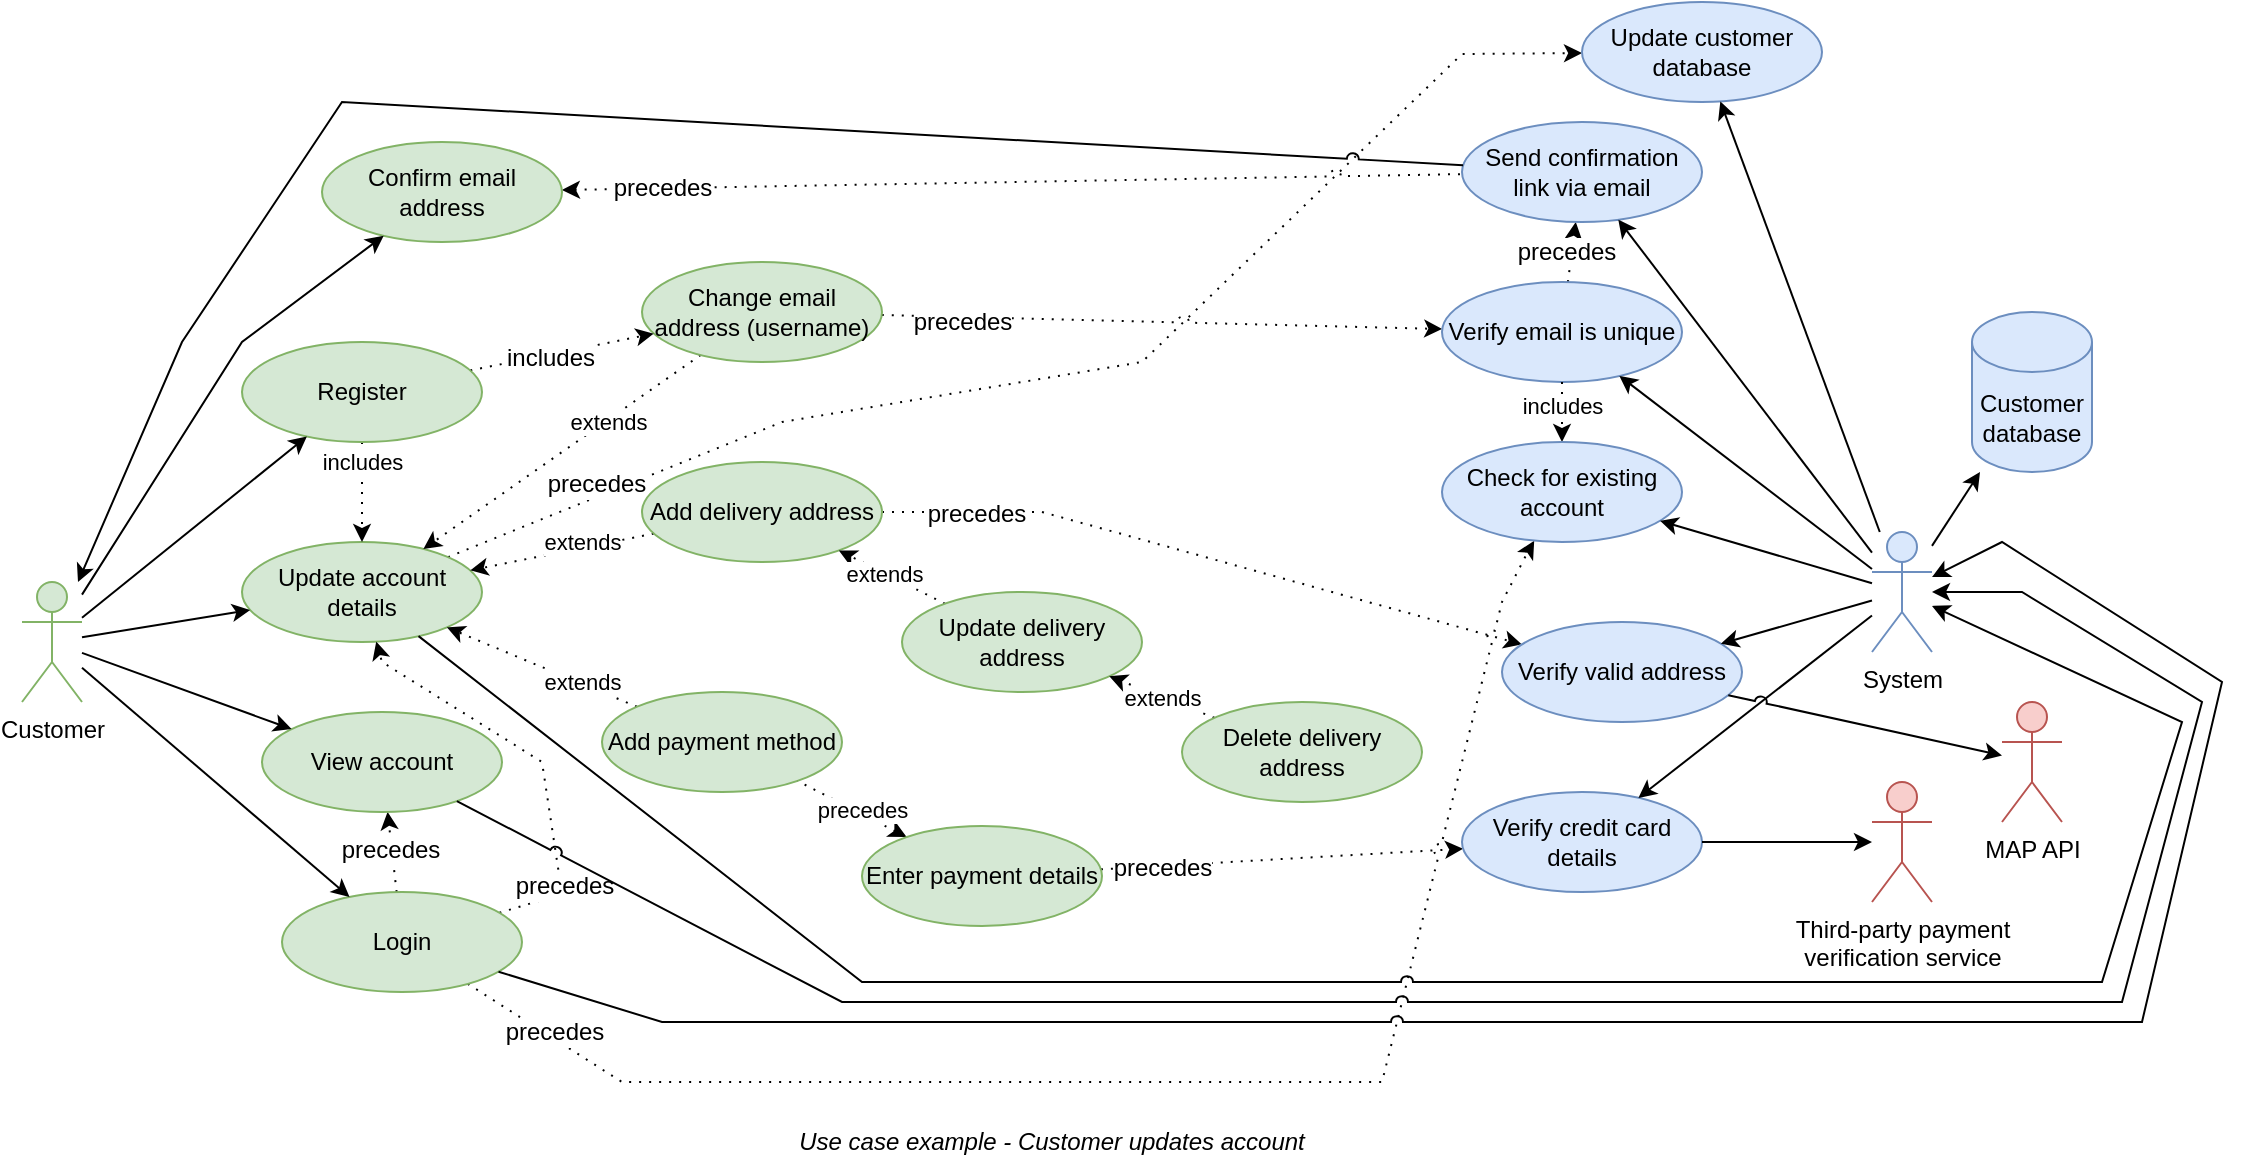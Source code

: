 <mxfile version="24.7.17">
  <diagram id="XOnag8xoFiaOOmy9v_93" name="Page-1">
    <mxGraphModel dx="1936" dy="1028" grid="1" gridSize="10" guides="1" tooltips="1" connect="1" arrows="1" fold="1" page="1" pageScale="1" pageWidth="2336" pageHeight="1654" math="0" shadow="0">
      <root>
        <mxCell id="_vKOgibNYJb6RkX7hGH7-0" />
        <mxCell id="_vKOgibNYJb6RkX7hGH7-1" parent="_vKOgibNYJb6RkX7hGH7-0" />
        <mxCell id="_vKOgibNYJb6RkX7hGH7-7" value="Customer" style="shape=umlActor;verticalLabelPosition=bottom;verticalAlign=top;html=1;fontFamily=Helvetica;fontSize=12;align=center;strokeColor=#82b366;strokeWidth=1;fillColor=#d5e8d4;" parent="_vKOgibNYJb6RkX7hGH7-1" vertex="1">
          <mxGeometry x="810" y="730" width="30" height="60" as="geometry" />
        </mxCell>
        <mxCell id="_vKOgibNYJb6RkX7hGH7-103" style="edgeStyle=none;rounded=0;jumpStyle=arc;orthogonalLoop=1;jettySize=auto;html=1;fontSize=12;fontColor=#000000;dashed=1;dashPattern=1 4;" parent="_vKOgibNYJb6RkX7hGH7-1" source="_vKOgibNYJb6RkX7hGH7-8" target="_vKOgibNYJb6RkX7hGH7-100" edge="1">
          <mxGeometry relative="1" as="geometry">
            <Array as="points">
              <mxPoint x="1190" y="650" />
              <mxPoint x="1370" y="620" />
              <mxPoint x="1530" y="466" />
            </Array>
          </mxGeometry>
        </mxCell>
        <mxCell id="_vKOgibNYJb6RkX7hGH7-104" value="precedes" style="edgeLabel;html=1;align=center;verticalAlign=middle;resizable=0;points=[];fontSize=12;" parent="_vKOgibNYJb6RkX7hGH7-103" vertex="1" connectable="0">
          <mxGeometry x="0.143" relative="1" as="geometry">
            <mxPoint x="-277.43" y="64.57" as="offset" />
          </mxGeometry>
        </mxCell>
        <mxCell id="_vKOgibNYJb6RkX7hGH7-8" value="Update account details" style="ellipse;whiteSpace=wrap;html=1;rounded=1;strokeWidth=1;fontSize=12;fillColor=#d5e8d4;strokeColor=#82b366;" parent="_vKOgibNYJb6RkX7hGH7-1" vertex="1">
          <mxGeometry x="920" y="710" width="120" height="50" as="geometry" />
        </mxCell>
        <mxCell id="_vKOgibNYJb6RkX7hGH7-73" style="edgeStyle=none;rounded=0;jumpStyle=arc;orthogonalLoop=1;jettySize=auto;html=1;dashed=1;dashPattern=1 4;fontSize=12;fontColor=#000000;" parent="_vKOgibNYJb6RkX7hGH7-1" source="_vKOgibNYJb6RkX7hGH7-9" target="_vKOgibNYJb6RkX7hGH7-8" edge="1">
          <mxGeometry relative="1" as="geometry" />
        </mxCell>
        <mxCell id="_vKOgibNYJb6RkX7hGH7-74" value="extends" style="edgeLabel;html=1;align=center;verticalAlign=middle;resizable=0;points=[];" parent="_vKOgibNYJb6RkX7hGH7-73" vertex="1" connectable="0">
          <mxGeometry x="0.197" y="1" relative="1" as="geometry">
            <mxPoint x="18.81" y="-7.78" as="offset" />
          </mxGeometry>
        </mxCell>
        <mxCell id="_vKOgibNYJb6RkX7hGH7-105" style="edgeStyle=none;rounded=0;jumpStyle=arc;orthogonalLoop=1;jettySize=auto;html=1;dashed=1;dashPattern=1 4;fontSize=12;fontColor=#000000;" parent="_vKOgibNYJb6RkX7hGH7-1" source="_vKOgibNYJb6RkX7hGH7-9" target="_vKOgibNYJb6RkX7hGH7-58" edge="1">
          <mxGeometry relative="1" as="geometry">
            <Array as="points">
              <mxPoint x="1320" y="695" />
            </Array>
          </mxGeometry>
        </mxCell>
        <mxCell id="_vKOgibNYJb6RkX7hGH7-106" value="precedes" style="edgeLabel;html=1;align=center;verticalAlign=middle;resizable=0;points=[];fontSize=12;" parent="_vKOgibNYJb6RkX7hGH7-105" vertex="1" connectable="0">
          <mxGeometry x="0.223" y="2" relative="1" as="geometry">
            <mxPoint x="-150.88" y="-29.6" as="offset" />
          </mxGeometry>
        </mxCell>
        <mxCell id="_vKOgibNYJb6RkX7hGH7-9" value="Add delivery address" style="ellipse;whiteSpace=wrap;html=1;rounded=1;strokeWidth=1;fontSize=12;fillColor=#d5e8d4;strokeColor=#82b366;" parent="_vKOgibNYJb6RkX7hGH7-1" vertex="1">
          <mxGeometry x="1120" y="670" width="120" height="50" as="geometry" />
        </mxCell>
        <mxCell id="_vKOgibNYJb6RkX7hGH7-75" style="edgeStyle=none;rounded=0;jumpStyle=arc;orthogonalLoop=1;jettySize=auto;html=1;dashed=1;dashPattern=1 4;fontSize=12;fontColor=#000000;" parent="_vKOgibNYJb6RkX7hGH7-1" source="_vKOgibNYJb6RkX7hGH7-10" target="_vKOgibNYJb6RkX7hGH7-9" edge="1">
          <mxGeometry relative="1" as="geometry" />
        </mxCell>
        <mxCell id="_vKOgibNYJb6RkX7hGH7-76" value="extends" style="edgeLabel;html=1;align=center;verticalAlign=middle;resizable=0;points=[];" parent="_vKOgibNYJb6RkX7hGH7-75" vertex="1" connectable="0">
          <mxGeometry x="0.14" relative="1" as="geometry">
            <mxPoint as="offset" />
          </mxGeometry>
        </mxCell>
        <mxCell id="_vKOgibNYJb6RkX7hGH7-10" value="Update delivery address" style="ellipse;whiteSpace=wrap;html=1;rounded=1;strokeWidth=1;fontSize=12;fillColor=#d5e8d4;strokeColor=#82b366;" parent="_vKOgibNYJb6RkX7hGH7-1" vertex="1">
          <mxGeometry x="1250" y="735" width="120" height="50" as="geometry" />
        </mxCell>
        <mxCell id="_vKOgibNYJb6RkX7hGH7-77" style="edgeStyle=none;rounded=0;jumpStyle=arc;orthogonalLoop=1;jettySize=auto;html=1;dashed=1;dashPattern=1 4;fontSize=12;fontColor=#000000;" parent="_vKOgibNYJb6RkX7hGH7-1" source="_vKOgibNYJb6RkX7hGH7-12" target="_vKOgibNYJb6RkX7hGH7-10" edge="1">
          <mxGeometry relative="1" as="geometry" />
        </mxCell>
        <mxCell id="_vKOgibNYJb6RkX7hGH7-78" value="extends" style="edgeLabel;html=1;align=center;verticalAlign=middle;resizable=0;points=[];" parent="_vKOgibNYJb6RkX7hGH7-77" vertex="1" connectable="0">
          <mxGeometry x="-0.012" relative="1" as="geometry">
            <mxPoint as="offset" />
          </mxGeometry>
        </mxCell>
        <mxCell id="_vKOgibNYJb6RkX7hGH7-12" value="Delete delivery address" style="ellipse;whiteSpace=wrap;html=1;rounded=1;strokeWidth=1;fontSize=12;fillColor=#d5e8d4;strokeColor=#82b366;" parent="_vKOgibNYJb6RkX7hGH7-1" vertex="1">
          <mxGeometry x="1390" y="790" width="120" height="50" as="geometry" />
        </mxCell>
        <mxCell id="_vKOgibNYJb6RkX7hGH7-80" style="rounded=0;jumpStyle=arc;orthogonalLoop=1;jettySize=auto;html=1;fontSize=12;fontColor=#000000;dashed=1;dashPattern=1 4;" parent="_vKOgibNYJb6RkX7hGH7-1" source="_vKOgibNYJb6RkX7hGH7-14" target="_vKOgibNYJb6RkX7hGH7-8" edge="1">
          <mxGeometry relative="1" as="geometry" />
        </mxCell>
        <mxCell id="_vKOgibNYJb6RkX7hGH7-81" value="extends" style="edgeLabel;html=1;align=center;verticalAlign=middle;resizable=0;points=[];" parent="_vKOgibNYJb6RkX7hGH7-80" vertex="1" connectable="0">
          <mxGeometry x="-0.424" relative="1" as="geometry">
            <mxPoint y="-1" as="offset" />
          </mxGeometry>
        </mxCell>
        <mxCell id="_vKOgibNYJb6RkX7hGH7-14" value="Add payment method" style="ellipse;whiteSpace=wrap;html=1;rounded=1;strokeWidth=1;fontSize=12;fillColor=#d5e8d4;strokeColor=#82b366;" parent="_vKOgibNYJb6RkX7hGH7-1" vertex="1">
          <mxGeometry x="1100" y="785" width="120" height="50" as="geometry" />
        </mxCell>
        <mxCell id="_vKOgibNYJb6RkX7hGH7-56" style="edgeStyle=none;rounded=0;orthogonalLoop=1;jettySize=auto;html=1;fontSize=12;fontColor=#000000;dashed=1;dashPattern=1 4;startArrow=classic;startFill=1;endArrow=none;endFill=0;" parent="_vKOgibNYJb6RkX7hGH7-1" source="_vKOgibNYJb6RkX7hGH7-17" target="_vKOgibNYJb6RkX7hGH7-14" edge="1">
          <mxGeometry relative="1" as="geometry" />
        </mxCell>
        <mxCell id="_vKOgibNYJb6RkX7hGH7-57" value="precedes" style="edgeLabel;html=1;align=center;verticalAlign=middle;resizable=0;points=[];" parent="_vKOgibNYJb6RkX7hGH7-56" vertex="1" connectable="0">
          <mxGeometry x="-0.135" y="-2" relative="1" as="geometry">
            <mxPoint as="offset" />
          </mxGeometry>
        </mxCell>
        <mxCell id="_vKOgibNYJb6RkX7hGH7-107" style="edgeStyle=none;rounded=0;jumpStyle=arc;orthogonalLoop=1;jettySize=auto;html=1;dashed=1;dashPattern=1 4;fontSize=12;fontColor=#000000;" parent="_vKOgibNYJb6RkX7hGH7-1" source="_vKOgibNYJb6RkX7hGH7-17" target="_vKOgibNYJb6RkX7hGH7-18" edge="1">
          <mxGeometry relative="1" as="geometry" />
        </mxCell>
        <mxCell id="_vKOgibNYJb6RkX7hGH7-108" value="precedes" style="edgeLabel;html=1;align=center;verticalAlign=middle;resizable=0;points=[];fontSize=12;" parent="_vKOgibNYJb6RkX7hGH7-107" vertex="1" connectable="0">
          <mxGeometry x="-0.664" y="-1" relative="1" as="geometry">
            <mxPoint as="offset" />
          </mxGeometry>
        </mxCell>
        <mxCell id="_vKOgibNYJb6RkX7hGH7-17" value="Enter payment details" style="ellipse;whiteSpace=wrap;html=1;rounded=1;strokeWidth=1;fontSize=12;fillColor=#d5e8d4;strokeColor=#82b366;" parent="_vKOgibNYJb6RkX7hGH7-1" vertex="1">
          <mxGeometry x="1230" y="852" width="120" height="50" as="geometry" />
        </mxCell>
        <mxCell id="_vKOgibNYJb6RkX7hGH7-18" value="Verify credit card details" style="ellipse;whiteSpace=wrap;html=1;rounded=1;strokeWidth=1;fontSize=12;fillColor=#dae8fc;strokeColor=#6c8ebf;" parent="_vKOgibNYJb6RkX7hGH7-1" vertex="1">
          <mxGeometry x="1530" y="835" width="120" height="50" as="geometry" />
        </mxCell>
        <mxCell id="_vKOgibNYJb6RkX7hGH7-69" style="edgeStyle=none;rounded=0;jumpStyle=arc;orthogonalLoop=1;jettySize=auto;html=1;dashed=1;dashPattern=1 4;fontSize=12;fontColor=#000000;" parent="_vKOgibNYJb6RkX7hGH7-1" source="_vKOgibNYJb6RkX7hGH7-25" target="_vKOgibNYJb6RkX7hGH7-8" edge="1">
          <mxGeometry relative="1" as="geometry" />
        </mxCell>
        <mxCell id="_vKOgibNYJb6RkX7hGH7-70" value="extends" style="edgeLabel;html=1;align=center;verticalAlign=middle;resizable=0;points=[];" parent="_vKOgibNYJb6RkX7hGH7-69" vertex="1" connectable="0">
          <mxGeometry x="-0.311" relative="1" as="geometry">
            <mxPoint x="1" as="offset" />
          </mxGeometry>
        </mxCell>
        <mxCell id="_vKOgibNYJb6RkX7hGH7-98" style="edgeStyle=none;rounded=0;jumpStyle=arc;orthogonalLoop=1;jettySize=auto;html=1;dashed=1;dashPattern=1 4;fontSize=12;fontColor=#000000;" parent="_vKOgibNYJb6RkX7hGH7-1" source="_vKOgibNYJb6RkX7hGH7-25" target="_vKOgibNYJb6RkX7hGH7-27" edge="1">
          <mxGeometry relative="1" as="geometry" />
        </mxCell>
        <mxCell id="_vKOgibNYJb6RkX7hGH7-99" value="precedes" style="edgeLabel;html=1;align=center;verticalAlign=middle;resizable=0;points=[];fontSize=12;" parent="_vKOgibNYJb6RkX7hGH7-98" vertex="1" connectable="0">
          <mxGeometry x="-0.714" y="-2" relative="1" as="geometry">
            <mxPoint as="offset" />
          </mxGeometry>
        </mxCell>
        <mxCell id="_vKOgibNYJb6RkX7hGH7-25" value="Change email address (username)" style="ellipse;whiteSpace=wrap;html=1;rounded=1;strokeWidth=1;fontSize=12;fillColor=#d5e8d4;strokeColor=#82b366;" parent="_vKOgibNYJb6RkX7hGH7-1" vertex="1">
          <mxGeometry x="1120" y="570" width="120" height="50" as="geometry" />
        </mxCell>
        <mxCell id="_vKOgibNYJb6RkX7hGH7-111" style="edgeStyle=none;rounded=0;jumpStyle=arc;orthogonalLoop=1;jettySize=auto;html=1;dashed=1;dashPattern=1 4;startArrow=none;startFill=0;endArrow=classic;endFill=1;fontSize=12;fontColor=#000000;" parent="_vKOgibNYJb6RkX7hGH7-1" source="_vKOgibNYJb6RkX7hGH7-27" target="_vKOgibNYJb6RkX7hGH7-29" edge="1">
          <mxGeometry relative="1" as="geometry" />
        </mxCell>
        <mxCell id="_vKOgibNYJb6RkX7hGH7-112" value="precedes" style="edgeLabel;html=1;align=center;verticalAlign=middle;resizable=0;points=[];fontSize=12;" parent="_vKOgibNYJb6RkX7hGH7-111" vertex="1" connectable="0">
          <mxGeometry x="-0.026" y="3" relative="1" as="geometry">
            <mxPoint as="offset" />
          </mxGeometry>
        </mxCell>
        <mxCell id="_vKOgibNYJb6RkX7hGH7-27" value="Verify email is unique" style="ellipse;whiteSpace=wrap;html=1;rounded=1;strokeWidth=1;fontSize=12;fillColor=#dae8fc;strokeColor=#6c8ebf;" parent="_vKOgibNYJb6RkX7hGH7-1" vertex="1">
          <mxGeometry x="1520" y="580" width="120" height="50" as="geometry" />
        </mxCell>
        <mxCell id="_vKOgibNYJb6RkX7hGH7-29" value="Send confirmation link via email" style="ellipse;whiteSpace=wrap;html=1;rounded=1;strokeWidth=1;fontSize=12;fillColor=#dae8fc;strokeColor=#6c8ebf;" parent="_vKOgibNYJb6RkX7hGH7-1" vertex="1">
          <mxGeometry x="1530" y="500" width="120" height="50" as="geometry" />
        </mxCell>
        <mxCell id="_vKOgibNYJb6RkX7hGH7-35" value="Customer database" style="shape=cylinder3;whiteSpace=wrap;html=1;boundedLbl=1;backgroundOutline=1;size=15;rounded=1;strokeWidth=1;fillColor=#dae8fc;strokeColor=#6c8ebf;" parent="_vKOgibNYJb6RkX7hGH7-1" vertex="1">
          <mxGeometry x="1785" y="595" width="60" height="80" as="geometry" />
        </mxCell>
        <mxCell id="_vKOgibNYJb6RkX7hGH7-36" style="edgeStyle=none;rounded=0;orthogonalLoop=1;jettySize=auto;html=1;exitX=0;exitY=1;exitDx=0;exitDy=-15;exitPerimeter=0;dashed=1;dashPattern=1 4;fontSize=12;fontColor=#000000;" parent="_vKOgibNYJb6RkX7hGH7-1" source="_vKOgibNYJb6RkX7hGH7-35" target="_vKOgibNYJb6RkX7hGH7-35" edge="1">
          <mxGeometry relative="1" as="geometry" />
        </mxCell>
        <mxCell id="_vKOgibNYJb6RkX7hGH7-37" value="System" style="shape=umlActor;verticalLabelPosition=bottom;verticalAlign=top;html=1;outlineConnect=0;rounded=1;strokeWidth=1;fillColor=#dae8fc;strokeColor=#6c8ebf;" parent="_vKOgibNYJb6RkX7hGH7-1" vertex="1">
          <mxGeometry x="1735" y="705" width="30" height="60" as="geometry" />
        </mxCell>
        <mxCell id="_vKOgibNYJb6RkX7hGH7-42" style="edgeStyle=none;rounded=0;orthogonalLoop=1;jettySize=auto;html=1;dashed=1;dashPattern=1 4;fontSize=12;fontColor=#000000;" parent="_vKOgibNYJb6RkX7hGH7-1" source="_vKOgibNYJb6RkX7hGH7-40" target="_vKOgibNYJb6RkX7hGH7-8" edge="1">
          <mxGeometry relative="1" as="geometry" />
        </mxCell>
        <mxCell id="_vKOgibNYJb6RkX7hGH7-43" value="includes" style="edgeLabel;html=1;align=center;verticalAlign=middle;resizable=0;points=[];" parent="_vKOgibNYJb6RkX7hGH7-42" vertex="1" connectable="0">
          <mxGeometry x="-0.24" y="1" relative="1" as="geometry">
            <mxPoint x="-1" y="-9" as="offset" />
          </mxGeometry>
        </mxCell>
        <mxCell id="_vKOgibNYJb6RkX7hGH7-94" style="edgeStyle=none;rounded=0;jumpStyle=arc;orthogonalLoop=1;jettySize=auto;html=1;dashed=1;dashPattern=1 4;fontSize=12;fontColor=#000000;" parent="_vKOgibNYJb6RkX7hGH7-1" source="_vKOgibNYJb6RkX7hGH7-40" target="_vKOgibNYJb6RkX7hGH7-25" edge="1">
          <mxGeometry relative="1" as="geometry" />
        </mxCell>
        <mxCell id="_vKOgibNYJb6RkX7hGH7-95" value="includes" style="edgeLabel;html=1;align=center;verticalAlign=middle;resizable=0;points=[];fontSize=12;" parent="_vKOgibNYJb6RkX7hGH7-94" vertex="1" connectable="0">
          <mxGeometry x="-0.465" y="2" relative="1" as="geometry">
            <mxPoint x="15.21" as="offset" />
          </mxGeometry>
        </mxCell>
        <mxCell id="_vKOgibNYJb6RkX7hGH7-40" value="Register" style="ellipse;whiteSpace=wrap;html=1;rounded=1;strokeWidth=1;fontSize=12;fillColor=#d5e8d4;strokeColor=#82b366;" parent="_vKOgibNYJb6RkX7hGH7-1" vertex="1">
          <mxGeometry x="920" y="610" width="120" height="50" as="geometry" />
        </mxCell>
        <mxCell id="_vKOgibNYJb6RkX7hGH7-96" style="edgeStyle=none;rounded=0;jumpStyle=arc;orthogonalLoop=1;jettySize=auto;html=1;dashed=1;dashPattern=1 4;fontSize=12;fontColor=#000000;" parent="_vKOgibNYJb6RkX7hGH7-1" source="_vKOgibNYJb6RkX7hGH7-41" target="_vKOgibNYJb6RkX7hGH7-86" edge="1">
          <mxGeometry relative="1" as="geometry">
            <Array as="points">
              <mxPoint x="1110" y="980" />
              <mxPoint x="1490" y="980" />
              <mxPoint x="1550" y="740" />
              <mxPoint x="1560" y="720" />
            </Array>
          </mxGeometry>
        </mxCell>
        <mxCell id="_vKOgibNYJb6RkX7hGH7-97" value="precedes" style="edgeLabel;html=1;align=center;verticalAlign=middle;resizable=0;points=[];fontSize=12;" parent="_vKOgibNYJb6RkX7hGH7-96" vertex="1" connectable="0">
          <mxGeometry x="-0.87" y="3" relative="1" as="geometry">
            <mxPoint as="offset" />
          </mxGeometry>
        </mxCell>
        <mxCell id="_vKOgibNYJb6RkX7hGH7-113" style="edgeStyle=none;rounded=0;jumpStyle=arc;orthogonalLoop=1;jettySize=auto;html=1;dashed=1;dashPattern=1 4;startArrow=none;startFill=0;endArrow=classic;endFill=1;fontSize=12;fontColor=#000000;" parent="_vKOgibNYJb6RkX7hGH7-1" source="_vKOgibNYJb6RkX7hGH7-41" target="_vKOgibNYJb6RkX7hGH7-44" edge="1">
          <mxGeometry relative="1" as="geometry" />
        </mxCell>
        <mxCell id="_vKOgibNYJb6RkX7hGH7-114" value="precedes" style="edgeLabel;html=1;align=center;verticalAlign=middle;resizable=0;points=[];fontSize=12;" parent="_vKOgibNYJb6RkX7hGH7-113" vertex="1" connectable="0">
          <mxGeometry x="0.098" y="1" relative="1" as="geometry">
            <mxPoint as="offset" />
          </mxGeometry>
        </mxCell>
        <mxCell id="_vKOgibNYJb6RkX7hGH7-115" style="edgeStyle=none;rounded=0;jumpStyle=arc;orthogonalLoop=1;jettySize=auto;html=1;dashed=1;dashPattern=1 4;startArrow=none;startFill=0;endArrow=classic;endFill=1;fontSize=12;fontColor=#000000;" parent="_vKOgibNYJb6RkX7hGH7-1" source="_vKOgibNYJb6RkX7hGH7-41" target="_vKOgibNYJb6RkX7hGH7-8" edge="1">
          <mxGeometry relative="1" as="geometry">
            <Array as="points">
              <mxPoint x="1080" y="886" />
              <mxPoint x="1070" y="820" />
              <mxPoint x="990" y="770" />
            </Array>
          </mxGeometry>
        </mxCell>
        <mxCell id="_vKOgibNYJb6RkX7hGH7-116" value="precedes" style="edgeLabel;html=1;align=center;verticalAlign=middle;resizable=0;points=[];fontSize=12;" parent="_vKOgibNYJb6RkX7hGH7-115" vertex="1" connectable="0">
          <mxGeometry x="-0.643" y="-1" relative="1" as="geometry">
            <mxPoint as="offset" />
          </mxGeometry>
        </mxCell>
        <mxCell id="_vKOgibNYJb6RkX7hGH7-41" value="Login" style="ellipse;whiteSpace=wrap;html=1;rounded=1;strokeWidth=1;fontSize=12;fillColor=#d5e8d4;strokeColor=#82b366;" parent="_vKOgibNYJb6RkX7hGH7-1" vertex="1">
          <mxGeometry x="940" y="885" width="120" height="50" as="geometry" />
        </mxCell>
        <mxCell id="_vKOgibNYJb6RkX7hGH7-44" value="View account" style="ellipse;whiteSpace=wrap;html=1;rounded=1;strokeWidth=1;fontSize=12;fillColor=#d5e8d4;strokeColor=#82b366;" parent="_vKOgibNYJb6RkX7hGH7-1" vertex="1">
          <mxGeometry x="930" y="795" width="120" height="50" as="geometry" />
        </mxCell>
        <mxCell id="_vKOgibNYJb6RkX7hGH7-92" style="edgeStyle=none;rounded=0;jumpStyle=arc;orthogonalLoop=1;jettySize=auto;html=1;dashed=1;dashPattern=1 4;fontSize=12;fontColor=#000000;startArrow=classic;startFill=1;endArrow=none;endFill=0;" parent="_vKOgibNYJb6RkX7hGH7-1" source="_vKOgibNYJb6RkX7hGH7-49" target="_vKOgibNYJb6RkX7hGH7-29" edge="1">
          <mxGeometry relative="1" as="geometry" />
        </mxCell>
        <mxCell id="_vKOgibNYJb6RkX7hGH7-93" value="precedes" style="edgeLabel;html=1;align=center;verticalAlign=middle;resizable=0;points=[];fontSize=12;" parent="_vKOgibNYJb6RkX7hGH7-92" vertex="1" connectable="0">
          <mxGeometry x="-0.778" relative="1" as="geometry">
            <mxPoint as="offset" />
          </mxGeometry>
        </mxCell>
        <mxCell id="_vKOgibNYJb6RkX7hGH7-49" value="Confirm email address" style="ellipse;whiteSpace=wrap;html=1;rounded=1;strokeWidth=1;fontSize=12;fillColor=#d5e8d4;strokeColor=#82b366;" parent="_vKOgibNYJb6RkX7hGH7-1" vertex="1">
          <mxGeometry x="960" y="510" width="120" height="50" as="geometry" />
        </mxCell>
        <mxCell id="_vKOgibNYJb6RkX7hGH7-50" value="Third-party payment &lt;br&gt;verification service" style="shape=umlActor;verticalLabelPosition=bottom;verticalAlign=top;html=1;outlineConnect=0;rounded=1;strokeWidth=1;fillColor=#f8cecc;strokeColor=#b85450;" parent="_vKOgibNYJb6RkX7hGH7-1" vertex="1">
          <mxGeometry x="1735" y="830" width="30" height="60" as="geometry" />
        </mxCell>
        <mxCell id="_vKOgibNYJb6RkX7hGH7-88" style="edgeStyle=none;rounded=0;jumpStyle=arc;orthogonalLoop=1;jettySize=auto;html=1;fontSize=12;fontColor=#000000;dashed=1;dashPattern=1 4;" parent="_vKOgibNYJb6RkX7hGH7-1" source="_vKOgibNYJb6RkX7hGH7-27" target="_vKOgibNYJb6RkX7hGH7-86" edge="1">
          <mxGeometry relative="1" as="geometry" />
        </mxCell>
        <mxCell id="_vKOgibNYJb6RkX7hGH7-89" value="includes" style="edgeLabel;html=1;align=center;verticalAlign=middle;resizable=0;points=[];" parent="_vKOgibNYJb6RkX7hGH7-88" vertex="1" connectable="0">
          <mxGeometry x="-0.192" y="1" relative="1" as="geometry">
            <mxPoint x="-1" as="offset" />
          </mxGeometry>
        </mxCell>
        <mxCell id="_vKOgibNYJb6RkX7hGH7-58" value="Verify valid address" style="ellipse;whiteSpace=wrap;html=1;rounded=1;strokeWidth=1;fontSize=12;fillColor=#dae8fc;strokeColor=#6c8ebf;" parent="_vKOgibNYJb6RkX7hGH7-1" vertex="1">
          <mxGeometry x="1550" y="750" width="120" height="50" as="geometry" />
        </mxCell>
        <mxCell id="_vKOgibNYJb6RkX7hGH7-60" value="MAP API" style="shape=umlActor;verticalLabelPosition=bottom;verticalAlign=top;html=1;outlineConnect=0;rounded=1;strokeWidth=1;fillColor=#f8cecc;strokeColor=#b85450;" parent="_vKOgibNYJb6RkX7hGH7-1" vertex="1">
          <mxGeometry x="1800" y="790" width="30" height="60" as="geometry" />
        </mxCell>
        <mxCell id="_vKOgibNYJb6RkX7hGH7-86" value="Check for existing account" style="ellipse;whiteSpace=wrap;html=1;rounded=1;strokeWidth=1;fontSize=12;fillColor=#dae8fc;strokeColor=#6c8ebf;" parent="_vKOgibNYJb6RkX7hGH7-1" vertex="1">
          <mxGeometry x="1520" y="660" width="120" height="50" as="geometry" />
        </mxCell>
        <mxCell id="_vKOgibNYJb6RkX7hGH7-100" value="Update customer database" style="ellipse;whiteSpace=wrap;html=1;rounded=1;strokeWidth=1;fontSize=12;fillColor=#dae8fc;strokeColor=#6c8ebf;" parent="_vKOgibNYJb6RkX7hGH7-1" vertex="1">
          <mxGeometry x="1590" y="440" width="120" height="50" as="geometry" />
        </mxCell>
        <mxCell id="_vKOgibNYJb6RkX7hGH7-24" style="edgeStyle=none;rounded=0;orthogonalLoop=1;jettySize=auto;html=1;fontSize=12;fontColor=#000000;" parent="_vKOgibNYJb6RkX7hGH7-1" source="_vKOgibNYJb6RkX7hGH7-7" target="_vKOgibNYJb6RkX7hGH7-8" edge="1">
          <mxGeometry relative="1" as="geometry" />
        </mxCell>
        <mxCell id="_vKOgibNYJb6RkX7hGH7-45" style="edgeStyle=none;rounded=0;orthogonalLoop=1;jettySize=auto;html=1;fontSize=12;fontColor=#000000;" parent="_vKOgibNYJb6RkX7hGH7-1" source="_vKOgibNYJb6RkX7hGH7-7" target="_vKOgibNYJb6RkX7hGH7-44" edge="1">
          <mxGeometry relative="1" as="geometry" />
        </mxCell>
        <mxCell id="_vKOgibNYJb6RkX7hGH7-46" style="edgeStyle=none;rounded=0;orthogonalLoop=1;jettySize=auto;html=1;fontSize=12;fontColor=#000000;" parent="_vKOgibNYJb6RkX7hGH7-1" source="_vKOgibNYJb6RkX7hGH7-7" target="_vKOgibNYJb6RkX7hGH7-41" edge="1">
          <mxGeometry relative="1" as="geometry" />
        </mxCell>
        <mxCell id="_vKOgibNYJb6RkX7hGH7-47" style="edgeStyle=none;rounded=0;orthogonalLoop=1;jettySize=auto;html=1;fontSize=12;fontColor=#000000;" parent="_vKOgibNYJb6RkX7hGH7-1" source="_vKOgibNYJb6RkX7hGH7-7" target="_vKOgibNYJb6RkX7hGH7-40" edge="1">
          <mxGeometry relative="1" as="geometry" />
        </mxCell>
        <mxCell id="_vKOgibNYJb6RkX7hGH7-64" style="edgeStyle=none;rounded=0;jumpStyle=arc;orthogonalLoop=1;jettySize=auto;html=1;fontSize=12;fontColor=#000000;" parent="_vKOgibNYJb6RkX7hGH7-1" source="_vKOgibNYJb6RkX7hGH7-7" target="_vKOgibNYJb6RkX7hGH7-49" edge="1">
          <mxGeometry relative="1" as="geometry">
            <Array as="points">
              <mxPoint x="920" y="610" />
            </Array>
          </mxGeometry>
        </mxCell>
        <mxCell id="_vKOgibNYJb6RkX7hGH7-83" style="edgeStyle=none;rounded=0;jumpStyle=arc;orthogonalLoop=1;jettySize=auto;html=1;fontSize=12;fontColor=#000000;" parent="_vKOgibNYJb6RkX7hGH7-1" source="_vKOgibNYJb6RkX7hGH7-8" target="_vKOgibNYJb6RkX7hGH7-37" edge="1">
          <mxGeometry relative="1" as="geometry">
            <Array as="points">
              <mxPoint x="1230" y="930" />
              <mxPoint x="1850" y="930" />
              <mxPoint x="1890" y="800" />
            </Array>
          </mxGeometry>
        </mxCell>
        <mxCell id="_vKOgibNYJb6RkX7hGH7-51" style="edgeStyle=none;rounded=0;orthogonalLoop=1;jettySize=auto;html=1;fontSize=12;fontColor=#000000;" parent="_vKOgibNYJb6RkX7hGH7-1" source="_vKOgibNYJb6RkX7hGH7-18" target="_vKOgibNYJb6RkX7hGH7-50" edge="1">
          <mxGeometry relative="1" as="geometry" />
        </mxCell>
        <mxCell id="_vKOgibNYJb6RkX7hGH7-84" style="edgeStyle=none;rounded=0;jumpStyle=arc;orthogonalLoop=1;jettySize=auto;html=1;fontSize=12;fontColor=#000000;" parent="_vKOgibNYJb6RkX7hGH7-1" source="_vKOgibNYJb6RkX7hGH7-29" target="_vKOgibNYJb6RkX7hGH7-7" edge="1">
          <mxGeometry relative="1" as="geometry">
            <Array as="points">
              <mxPoint x="970" y="490" />
              <mxPoint x="890" y="610" />
            </Array>
          </mxGeometry>
        </mxCell>
        <mxCell id="_vKOgibNYJb6RkX7hGH7-52" style="edgeStyle=none;rounded=0;orthogonalLoop=1;jettySize=auto;html=1;fontSize=12;fontColor=#000000;" parent="_vKOgibNYJb6RkX7hGH7-1" source="_vKOgibNYJb6RkX7hGH7-37" target="_vKOgibNYJb6RkX7hGH7-18" edge="1">
          <mxGeometry relative="1" as="geometry" />
        </mxCell>
        <mxCell id="_vKOgibNYJb6RkX7hGH7-53" style="edgeStyle=none;rounded=0;orthogonalLoop=1;jettySize=auto;html=1;fontSize=12;fontColor=#000000;" parent="_vKOgibNYJb6RkX7hGH7-1" source="_vKOgibNYJb6RkX7hGH7-37" target="_vKOgibNYJb6RkX7hGH7-27" edge="1">
          <mxGeometry relative="1" as="geometry" />
        </mxCell>
        <mxCell id="_vKOgibNYJb6RkX7hGH7-54" style="edgeStyle=none;rounded=0;orthogonalLoop=1;jettySize=auto;html=1;fontSize=12;fontColor=#000000;" parent="_vKOgibNYJb6RkX7hGH7-1" source="_vKOgibNYJb6RkX7hGH7-37" target="_vKOgibNYJb6RkX7hGH7-35" edge="1">
          <mxGeometry relative="1" as="geometry" />
        </mxCell>
        <mxCell id="_vKOgibNYJb6RkX7hGH7-55" style="edgeStyle=none;rounded=0;orthogonalLoop=1;jettySize=auto;html=1;fontSize=12;fontColor=#000000;" parent="_vKOgibNYJb6RkX7hGH7-1" source="_vKOgibNYJb6RkX7hGH7-37" target="_vKOgibNYJb6RkX7hGH7-29" edge="1">
          <mxGeometry relative="1" as="geometry" />
        </mxCell>
        <mxCell id="_vKOgibNYJb6RkX7hGH7-59" style="edgeStyle=none;rounded=0;orthogonalLoop=1;jettySize=auto;html=1;fontSize=12;fontColor=#000000;" parent="_vKOgibNYJb6RkX7hGH7-1" source="_vKOgibNYJb6RkX7hGH7-37" target="_vKOgibNYJb6RkX7hGH7-58" edge="1">
          <mxGeometry relative="1" as="geometry" />
        </mxCell>
        <mxCell id="_vKOgibNYJb6RkX7hGH7-87" style="edgeStyle=none;rounded=0;jumpStyle=arc;orthogonalLoop=1;jettySize=auto;html=1;fontSize=12;fontColor=#000000;" parent="_vKOgibNYJb6RkX7hGH7-1" source="_vKOgibNYJb6RkX7hGH7-37" target="_vKOgibNYJb6RkX7hGH7-86" edge="1">
          <mxGeometry relative="1" as="geometry" />
        </mxCell>
        <mxCell id="_vKOgibNYJb6RkX7hGH7-101" style="edgeStyle=none;rounded=0;jumpStyle=arc;orthogonalLoop=1;jettySize=auto;html=1;fontSize=12;fontColor=#000000;" parent="_vKOgibNYJb6RkX7hGH7-1" source="_vKOgibNYJb6RkX7hGH7-37" target="_vKOgibNYJb6RkX7hGH7-100" edge="1">
          <mxGeometry relative="1" as="geometry" />
        </mxCell>
        <mxCell id="_vKOgibNYJb6RkX7hGH7-85" style="edgeStyle=none;rounded=0;jumpStyle=arc;orthogonalLoop=1;jettySize=auto;html=1;fontSize=12;fontColor=#000000;" parent="_vKOgibNYJb6RkX7hGH7-1" source="_vKOgibNYJb6RkX7hGH7-41" target="_vKOgibNYJb6RkX7hGH7-37" edge="1">
          <mxGeometry relative="1" as="geometry">
            <Array as="points">
              <mxPoint x="1130" y="950" />
              <mxPoint x="1870" y="950" />
              <mxPoint x="1910" y="780" />
              <mxPoint x="1800" y="710" />
            </Array>
          </mxGeometry>
        </mxCell>
        <mxCell id="_vKOgibNYJb6RkX7hGH7-118" style="edgeStyle=none;rounded=0;jumpStyle=arc;orthogonalLoop=1;jettySize=auto;html=1;startArrow=none;startFill=0;endArrow=classic;endFill=1;fontSize=12;fontColor=#000000;" parent="_vKOgibNYJb6RkX7hGH7-1" source="_vKOgibNYJb6RkX7hGH7-44" target="_vKOgibNYJb6RkX7hGH7-37" edge="1">
          <mxGeometry relative="1" as="geometry">
            <Array as="points">
              <mxPoint x="1220" y="940" />
              <mxPoint x="1860" y="940" />
              <mxPoint x="1900" y="790" />
              <mxPoint x="1810" y="735" />
            </Array>
          </mxGeometry>
        </mxCell>
        <mxCell id="_vKOgibNYJb6RkX7hGH7-61" style="edgeStyle=none;rounded=0;orthogonalLoop=1;jettySize=auto;html=1;fontSize=12;fontColor=#000000;jumpStyle=arc;" parent="_vKOgibNYJb6RkX7hGH7-1" source="_vKOgibNYJb6RkX7hGH7-58" target="_vKOgibNYJb6RkX7hGH7-60" edge="1">
          <mxGeometry relative="1" as="geometry" />
        </mxCell>
        <mxCell id="_vKOgibNYJb6RkX7hGH7-119" value="Use case example - Customer updates account" style="text;html=1;strokeColor=none;fillColor=none;align=center;verticalAlign=middle;whiteSpace=wrap;rounded=0;fontSize=12;fontStyle=2" parent="_vKOgibNYJb6RkX7hGH7-1" vertex="1">
          <mxGeometry x="1130" y="1000" width="390" height="20" as="geometry" />
        </mxCell>
      </root>
    </mxGraphModel>
  </diagram>
</mxfile>
